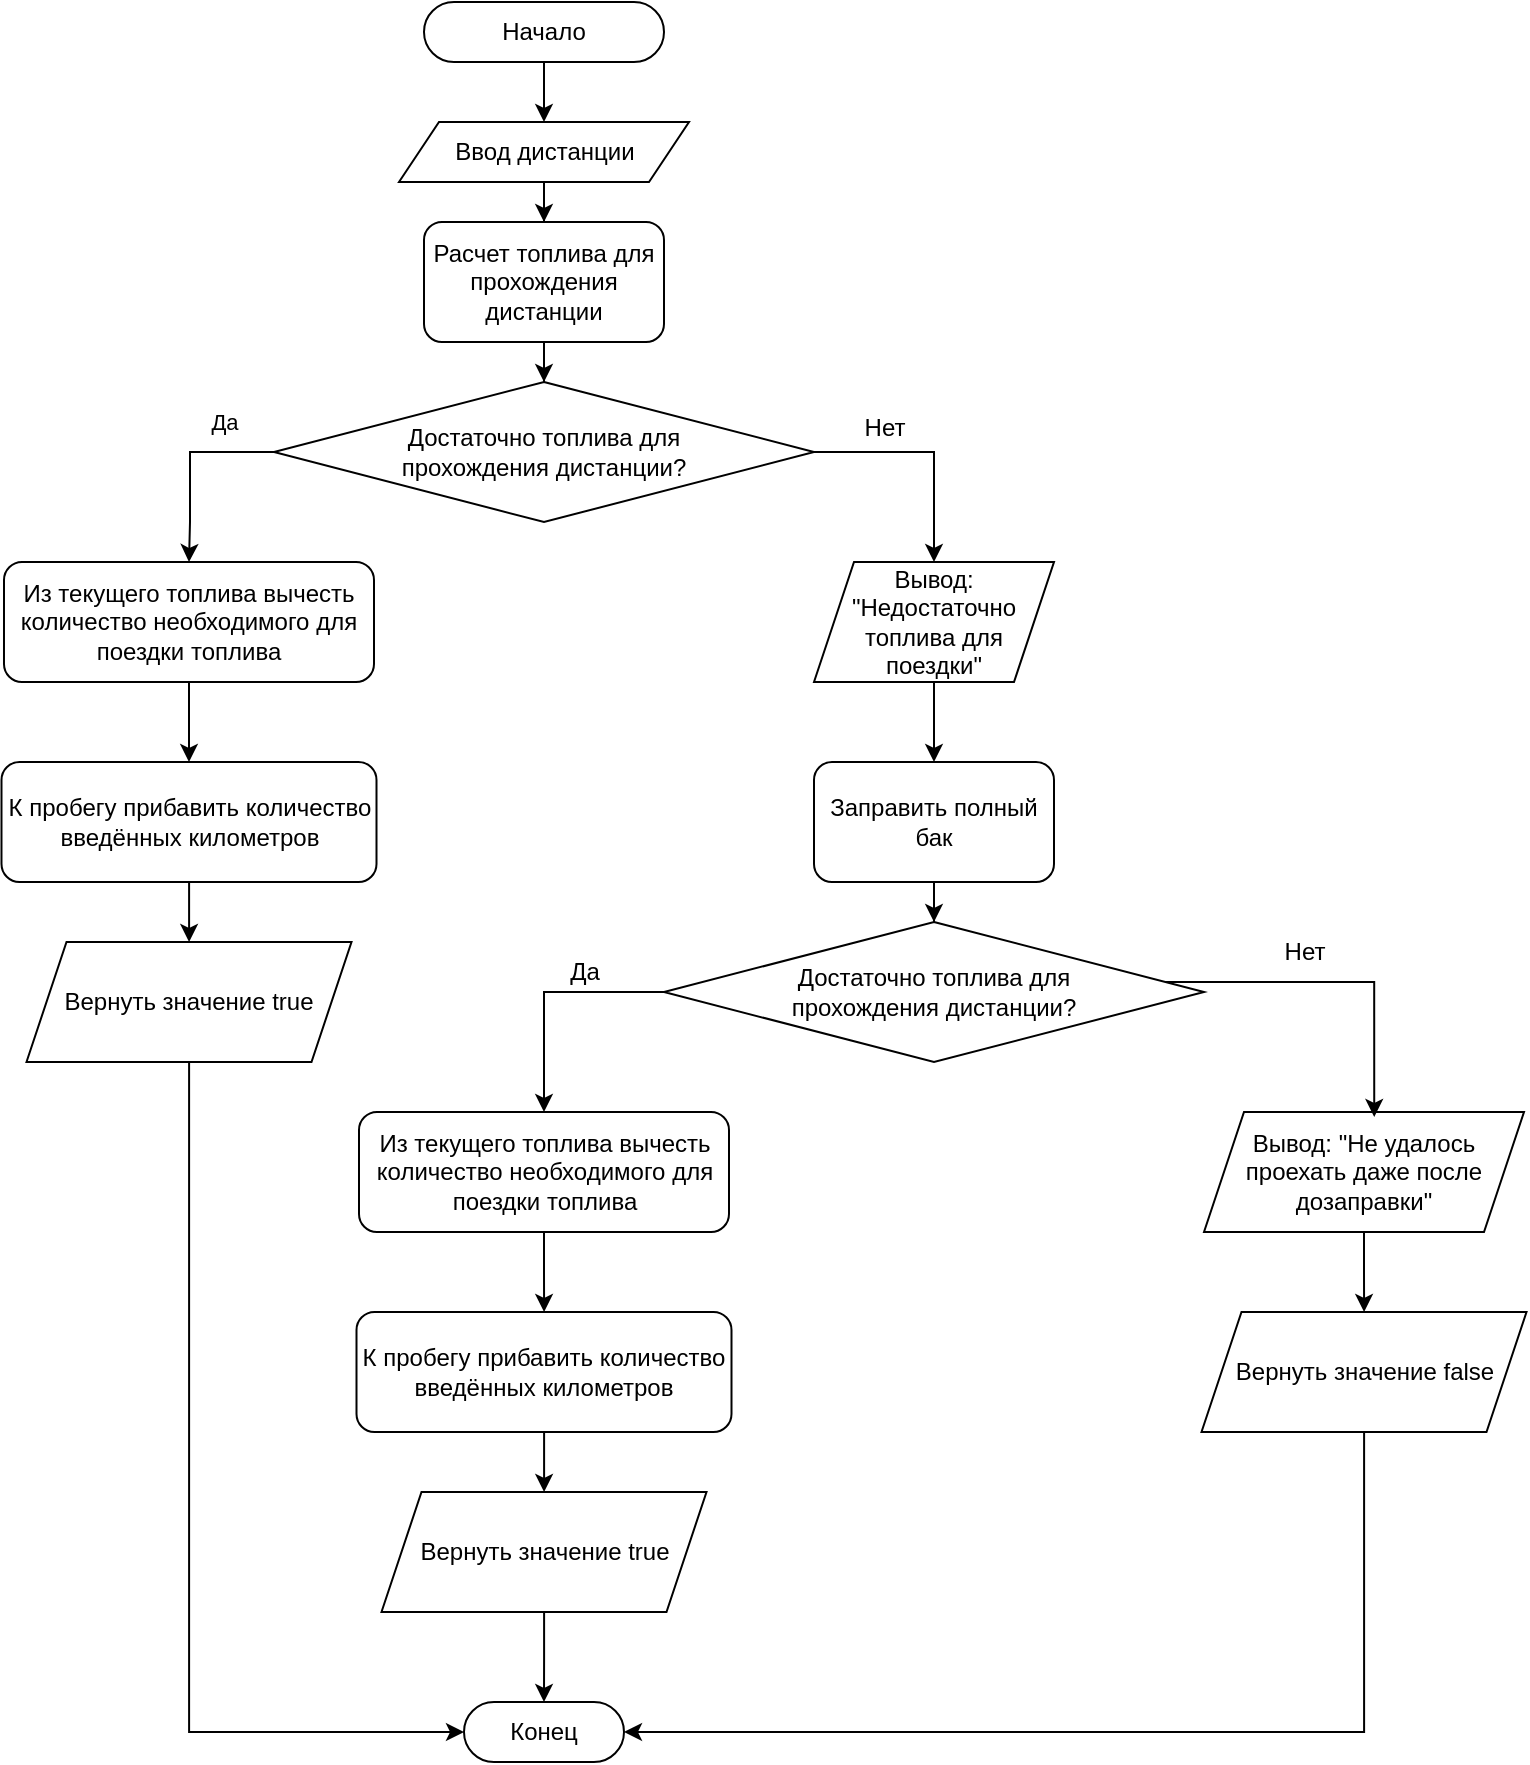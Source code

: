 <mxfile version="22.1.8" type="device">
  <diagram id="C5RBs43oDa-KdzZeNtuy" name="Page-1">
    <mxGraphModel dx="2218" dy="1343" grid="1" gridSize="10" guides="1" tooltips="1" connect="1" arrows="1" fold="1" page="1" pageScale="1" pageWidth="827" pageHeight="1169" math="0" shadow="0">
      <root>
        <mxCell id="WIyWlLk6GJQsqaUBKTNV-0" />
        <mxCell id="WIyWlLk6GJQsqaUBKTNV-1" parent="WIyWlLk6GJQsqaUBKTNV-0" />
        <mxCell id="La5q6GyVd392wMZVeIZk-40" value="Начало" style="whiteSpace=wrap;html=1;rounded=1;arcSize=50;align=center;verticalAlign=middle;strokeWidth=1;autosize=1;spacing=4;treeFolding=1;treeMoving=1;newEdgeStyle={&quot;edgeStyle&quot;:&quot;entityRelationEdgeStyle&quot;,&quot;startArrow&quot;:&quot;none&quot;,&quot;endArrow&quot;:&quot;none&quot;,&quot;segment&quot;:10,&quot;curved&quot;:1,&quot;sourcePerimeterSpacing&quot;:0,&quot;targetPerimeterSpacing&quot;:0};" parent="WIyWlLk6GJQsqaUBKTNV-1" vertex="1">
          <mxGeometry x="240" y="30" width="120" height="30" as="geometry" />
        </mxCell>
        <mxCell id="La5q6GyVd392wMZVeIZk-65" style="edgeStyle=orthogonalEdgeStyle;rounded=0;orthogonalLoop=1;jettySize=auto;html=1;" parent="WIyWlLk6GJQsqaUBKTNV-1" source="La5q6GyVd392wMZVeIZk-40" target="La5q6GyVd392wMZVeIZk-42" edge="1">
          <mxGeometry relative="1" as="geometry" />
        </mxCell>
        <mxCell id="La5q6GyVd392wMZVeIZk-66" style="edgeStyle=orthogonalEdgeStyle;rounded=0;orthogonalLoop=1;jettySize=auto;html=1;" parent="WIyWlLk6GJQsqaUBKTNV-1" source="La5q6GyVd392wMZVeIZk-42" target="La5q6GyVd392wMZVeIZk-45" edge="1">
          <mxGeometry relative="1" as="geometry" />
        </mxCell>
        <mxCell id="La5q6GyVd392wMZVeIZk-42" value="Ввод дистанции" style="shape=parallelogram;perimeter=parallelogramPerimeter;whiteSpace=wrap;html=1;fixedSize=1;" parent="WIyWlLk6GJQsqaUBKTNV-1" vertex="1">
          <mxGeometry x="227.5" y="90" width="145" height="30" as="geometry" />
        </mxCell>
        <mxCell id="La5q6GyVd392wMZVeIZk-67" style="edgeStyle=orthogonalEdgeStyle;rounded=0;orthogonalLoop=1;jettySize=auto;html=1;" parent="WIyWlLk6GJQsqaUBKTNV-1" source="La5q6GyVd392wMZVeIZk-45" target="La5q6GyVd392wMZVeIZk-47" edge="1">
          <mxGeometry relative="1" as="geometry" />
        </mxCell>
        <mxCell id="La5q6GyVd392wMZVeIZk-45" value="Расчет топлива для прохождения дистанции" style="rounded=1;whiteSpace=wrap;html=1;" parent="WIyWlLk6GJQsqaUBKTNV-1" vertex="1">
          <mxGeometry x="240" y="140" width="120" height="60" as="geometry" />
        </mxCell>
        <mxCell id="La5q6GyVd392wMZVeIZk-68" style="edgeStyle=orthogonalEdgeStyle;rounded=0;orthogonalLoop=1;jettySize=auto;html=1;exitX=1;exitY=0.5;exitDx=0;exitDy=0;entryX=0.5;entryY=0;entryDx=0;entryDy=0;" parent="WIyWlLk6GJQsqaUBKTNV-1" source="La5q6GyVd392wMZVeIZk-47" target="La5q6GyVd392wMZVeIZk-48" edge="1">
          <mxGeometry relative="1" as="geometry" />
        </mxCell>
        <mxCell id="La5q6GyVd392wMZVeIZk-69" style="edgeStyle=orthogonalEdgeStyle;rounded=0;orthogonalLoop=1;jettySize=auto;html=1;entryX=0.5;entryY=0;entryDx=0;entryDy=0;" parent="WIyWlLk6GJQsqaUBKTNV-1" source="La5q6GyVd392wMZVeIZk-47" target="La5q6GyVd392wMZVeIZk-53" edge="1">
          <mxGeometry relative="1" as="geometry">
            <Array as="points">
              <mxPoint x="123" y="255" />
              <mxPoint x="123" y="290" />
            </Array>
          </mxGeometry>
        </mxCell>
        <mxCell id="4djFcbj9iYKiQpnmJofF-0" value="Да" style="edgeLabel;html=1;align=center;verticalAlign=middle;resizable=0;points=[];" vertex="1" connectable="0" parent="La5q6GyVd392wMZVeIZk-69">
          <mxGeometry x="-0.402" y="-4" relative="1" as="geometry">
            <mxPoint x="4" y="-11" as="offset" />
          </mxGeometry>
        </mxCell>
        <mxCell id="La5q6GyVd392wMZVeIZk-47" value="Достаточно топлива для &lt;br&gt;прохождения дистанции?" style="rhombus;whiteSpace=wrap;html=1;" parent="WIyWlLk6GJQsqaUBKTNV-1" vertex="1">
          <mxGeometry x="165" y="220" width="270" height="70" as="geometry" />
        </mxCell>
        <mxCell id="La5q6GyVd392wMZVeIZk-72" value="" style="edgeStyle=orthogonalEdgeStyle;rounded=0;orthogonalLoop=1;jettySize=auto;html=1;" parent="WIyWlLk6GJQsqaUBKTNV-1" source="La5q6GyVd392wMZVeIZk-48" target="La5q6GyVd392wMZVeIZk-56" edge="1">
          <mxGeometry relative="1" as="geometry" />
        </mxCell>
        <mxCell id="La5q6GyVd392wMZVeIZk-48" value="Вывод: &quot;Недостаточно топлива для поездки&quot;" style="shape=parallelogram;perimeter=parallelogramPerimeter;whiteSpace=wrap;html=1;fixedSize=1;" parent="WIyWlLk6GJQsqaUBKTNV-1" vertex="1">
          <mxGeometry x="435" y="310" width="120" height="60" as="geometry" />
        </mxCell>
        <mxCell id="La5q6GyVd392wMZVeIZk-75" style="edgeStyle=orthogonalEdgeStyle;rounded=0;orthogonalLoop=1;jettySize=auto;html=1;exitX=0;exitY=0.5;exitDx=0;exitDy=0;" parent="WIyWlLk6GJQsqaUBKTNV-1" source="La5q6GyVd392wMZVeIZk-51" target="La5q6GyVd392wMZVeIZk-57" edge="1">
          <mxGeometry relative="1" as="geometry" />
        </mxCell>
        <mxCell id="La5q6GyVd392wMZVeIZk-51" value="Достаточно топлива для &lt;br&gt;прохождения дистанции?" style="rhombus;whiteSpace=wrap;html=1;" parent="WIyWlLk6GJQsqaUBKTNV-1" vertex="1">
          <mxGeometry x="360" y="490" width="270" height="70" as="geometry" />
        </mxCell>
        <mxCell id="La5q6GyVd392wMZVeIZk-70" style="edgeStyle=orthogonalEdgeStyle;rounded=0;orthogonalLoop=1;jettySize=auto;html=1;entryX=0.5;entryY=0;entryDx=0;entryDy=0;" parent="WIyWlLk6GJQsqaUBKTNV-1" source="La5q6GyVd392wMZVeIZk-53" target="La5q6GyVd392wMZVeIZk-54" edge="1">
          <mxGeometry relative="1" as="geometry" />
        </mxCell>
        <mxCell id="La5q6GyVd392wMZVeIZk-53" value="Из текущего топлива вычесть количество необходимого для поездки топлива" style="rounded=1;whiteSpace=wrap;html=1;" parent="WIyWlLk6GJQsqaUBKTNV-1" vertex="1">
          <mxGeometry x="30" y="310" width="185" height="60" as="geometry" />
        </mxCell>
        <mxCell id="La5q6GyVd392wMZVeIZk-71" value="" style="edgeStyle=orthogonalEdgeStyle;rounded=0;orthogonalLoop=1;jettySize=auto;html=1;" parent="WIyWlLk6GJQsqaUBKTNV-1" source="La5q6GyVd392wMZVeIZk-54" target="La5q6GyVd392wMZVeIZk-55" edge="1">
          <mxGeometry relative="1" as="geometry" />
        </mxCell>
        <mxCell id="La5q6GyVd392wMZVeIZk-54" value="К пробегу прибавить количество введённых километров" style="rounded=1;whiteSpace=wrap;html=1;" parent="WIyWlLk6GJQsqaUBKTNV-1" vertex="1">
          <mxGeometry x="28.75" y="410" width="187.5" height="60" as="geometry" />
        </mxCell>
        <mxCell id="La5q6GyVd392wMZVeIZk-80" style="edgeStyle=orthogonalEdgeStyle;rounded=0;orthogonalLoop=1;jettySize=auto;html=1;entryX=0;entryY=0.5;entryDx=0;entryDy=0;" parent="WIyWlLk6GJQsqaUBKTNV-1" source="La5q6GyVd392wMZVeIZk-55" target="La5q6GyVd392wMZVeIZk-62" edge="1">
          <mxGeometry relative="1" as="geometry">
            <Array as="points">
              <mxPoint x="123" y="895" />
            </Array>
          </mxGeometry>
        </mxCell>
        <mxCell id="La5q6GyVd392wMZVeIZk-55" value="Вернуть значение true" style="shape=parallelogram;perimeter=parallelogramPerimeter;whiteSpace=wrap;html=1;fixedSize=1;" parent="WIyWlLk6GJQsqaUBKTNV-1" vertex="1">
          <mxGeometry x="41.25" y="500" width="162.5" height="60" as="geometry" />
        </mxCell>
        <mxCell id="La5q6GyVd392wMZVeIZk-73" value="" style="edgeStyle=orthogonalEdgeStyle;rounded=0;orthogonalLoop=1;jettySize=auto;html=1;" parent="WIyWlLk6GJQsqaUBKTNV-1" source="La5q6GyVd392wMZVeIZk-56" target="La5q6GyVd392wMZVeIZk-51" edge="1">
          <mxGeometry relative="1" as="geometry" />
        </mxCell>
        <mxCell id="La5q6GyVd392wMZVeIZk-56" value="Заправить полный бак" style="rounded=1;whiteSpace=wrap;html=1;" parent="WIyWlLk6GJQsqaUBKTNV-1" vertex="1">
          <mxGeometry x="435" y="410" width="120" height="60" as="geometry" />
        </mxCell>
        <mxCell id="La5q6GyVd392wMZVeIZk-76" value="" style="edgeStyle=orthogonalEdgeStyle;rounded=0;orthogonalLoop=1;jettySize=auto;html=1;" parent="WIyWlLk6GJQsqaUBKTNV-1" source="La5q6GyVd392wMZVeIZk-57" target="La5q6GyVd392wMZVeIZk-58" edge="1">
          <mxGeometry relative="1" as="geometry" />
        </mxCell>
        <mxCell id="La5q6GyVd392wMZVeIZk-57" value="Из текущего топлива вычесть количество необходимого для поездки топлива" style="rounded=1;whiteSpace=wrap;html=1;" parent="WIyWlLk6GJQsqaUBKTNV-1" vertex="1">
          <mxGeometry x="207.5" y="585" width="185" height="60" as="geometry" />
        </mxCell>
        <mxCell id="La5q6GyVd392wMZVeIZk-78" value="" style="edgeStyle=orthogonalEdgeStyle;rounded=0;orthogonalLoop=1;jettySize=auto;html=1;" parent="WIyWlLk6GJQsqaUBKTNV-1" source="La5q6GyVd392wMZVeIZk-58" target="La5q6GyVd392wMZVeIZk-59" edge="1">
          <mxGeometry relative="1" as="geometry" />
        </mxCell>
        <mxCell id="La5q6GyVd392wMZVeIZk-58" value="К пробегу прибавить количество введённых километров" style="rounded=1;whiteSpace=wrap;html=1;" parent="WIyWlLk6GJQsqaUBKTNV-1" vertex="1">
          <mxGeometry x="206.25" y="685" width="187.5" height="60" as="geometry" />
        </mxCell>
        <mxCell id="La5q6GyVd392wMZVeIZk-79" value="" style="edgeStyle=orthogonalEdgeStyle;rounded=0;orthogonalLoop=1;jettySize=auto;html=1;" parent="WIyWlLk6GJQsqaUBKTNV-1" source="La5q6GyVd392wMZVeIZk-59" target="La5q6GyVd392wMZVeIZk-62" edge="1">
          <mxGeometry relative="1" as="geometry" />
        </mxCell>
        <mxCell id="La5q6GyVd392wMZVeIZk-59" value="Вернуть значение true" style="shape=parallelogram;perimeter=parallelogramPerimeter;whiteSpace=wrap;html=1;fixedSize=1;" parent="WIyWlLk6GJQsqaUBKTNV-1" vertex="1">
          <mxGeometry x="218.75" y="775" width="162.5" height="60" as="geometry" />
        </mxCell>
        <mxCell id="La5q6GyVd392wMZVeIZk-77" value="" style="edgeStyle=orthogonalEdgeStyle;rounded=0;orthogonalLoop=1;jettySize=auto;html=1;" parent="WIyWlLk6GJQsqaUBKTNV-1" source="La5q6GyVd392wMZVeIZk-60" target="La5q6GyVd392wMZVeIZk-61" edge="1">
          <mxGeometry relative="1" as="geometry" />
        </mxCell>
        <mxCell id="La5q6GyVd392wMZVeIZk-60" value="Вывод: &quot;Не удалось проехать даже после дозаправки&quot;" style="shape=parallelogram;perimeter=parallelogramPerimeter;whiteSpace=wrap;html=1;fixedSize=1;" parent="WIyWlLk6GJQsqaUBKTNV-1" vertex="1">
          <mxGeometry x="630" y="585" width="160" height="60" as="geometry" />
        </mxCell>
        <mxCell id="La5q6GyVd392wMZVeIZk-81" style="edgeStyle=orthogonalEdgeStyle;rounded=0;orthogonalLoop=1;jettySize=auto;html=1;entryX=1;entryY=0.5;entryDx=0;entryDy=0;" parent="WIyWlLk6GJQsqaUBKTNV-1" source="La5q6GyVd392wMZVeIZk-61" target="La5q6GyVd392wMZVeIZk-62" edge="1">
          <mxGeometry relative="1" as="geometry">
            <Array as="points">
              <mxPoint x="710" y="895" />
            </Array>
          </mxGeometry>
        </mxCell>
        <mxCell id="La5q6GyVd392wMZVeIZk-61" value="Вернуть значение false" style="shape=parallelogram;perimeter=parallelogramPerimeter;whiteSpace=wrap;html=1;fixedSize=1;" parent="WIyWlLk6GJQsqaUBKTNV-1" vertex="1">
          <mxGeometry x="628.75" y="685" width="162.5" height="60" as="geometry" />
        </mxCell>
        <mxCell id="La5q6GyVd392wMZVeIZk-62" value="Конец" style="whiteSpace=wrap;html=1;rounded=1;arcSize=50;align=center;verticalAlign=middle;strokeWidth=1;autosize=1;spacing=4;treeFolding=1;treeMoving=1;newEdgeStyle={&quot;edgeStyle&quot;:&quot;entityRelationEdgeStyle&quot;,&quot;startArrow&quot;:&quot;none&quot;,&quot;endArrow&quot;:&quot;none&quot;,&quot;segment&quot;:10,&quot;curved&quot;:1,&quot;sourcePerimeterSpacing&quot;:0,&quot;targetPerimeterSpacing&quot;:0};" parent="WIyWlLk6GJQsqaUBKTNV-1" vertex="1">
          <mxGeometry x="260" y="880" width="80" height="30" as="geometry" />
        </mxCell>
        <mxCell id="La5q6GyVd392wMZVeIZk-74" style="edgeStyle=orthogonalEdgeStyle;rounded=0;orthogonalLoop=1;jettySize=auto;html=1;entryX=0.532;entryY=0.041;entryDx=0;entryDy=0;entryPerimeter=0;" parent="WIyWlLk6GJQsqaUBKTNV-1" source="La5q6GyVd392wMZVeIZk-51" target="La5q6GyVd392wMZVeIZk-60" edge="1">
          <mxGeometry relative="1" as="geometry">
            <Array as="points">
              <mxPoint x="715" y="520" />
            </Array>
          </mxGeometry>
        </mxCell>
        <mxCell id="4djFcbj9iYKiQpnmJofF-1" value="Нет" style="text;html=1;align=center;verticalAlign=middle;resizable=0;points=[];autosize=1;strokeColor=none;fillColor=none;" vertex="1" parent="WIyWlLk6GJQsqaUBKTNV-1">
          <mxGeometry x="450" y="228" width="40" height="30" as="geometry" />
        </mxCell>
        <mxCell id="4djFcbj9iYKiQpnmJofF-2" value="Да" style="text;html=1;align=center;verticalAlign=middle;resizable=0;points=[];autosize=1;strokeColor=none;fillColor=none;" vertex="1" parent="WIyWlLk6GJQsqaUBKTNV-1">
          <mxGeometry x="300" y="500" width="40" height="30" as="geometry" />
        </mxCell>
        <mxCell id="4djFcbj9iYKiQpnmJofF-3" value="Нет" style="text;html=1;align=center;verticalAlign=middle;resizable=0;points=[];autosize=1;strokeColor=none;fillColor=none;" vertex="1" parent="WIyWlLk6GJQsqaUBKTNV-1">
          <mxGeometry x="660" y="490" width="40" height="30" as="geometry" />
        </mxCell>
      </root>
    </mxGraphModel>
  </diagram>
</mxfile>
